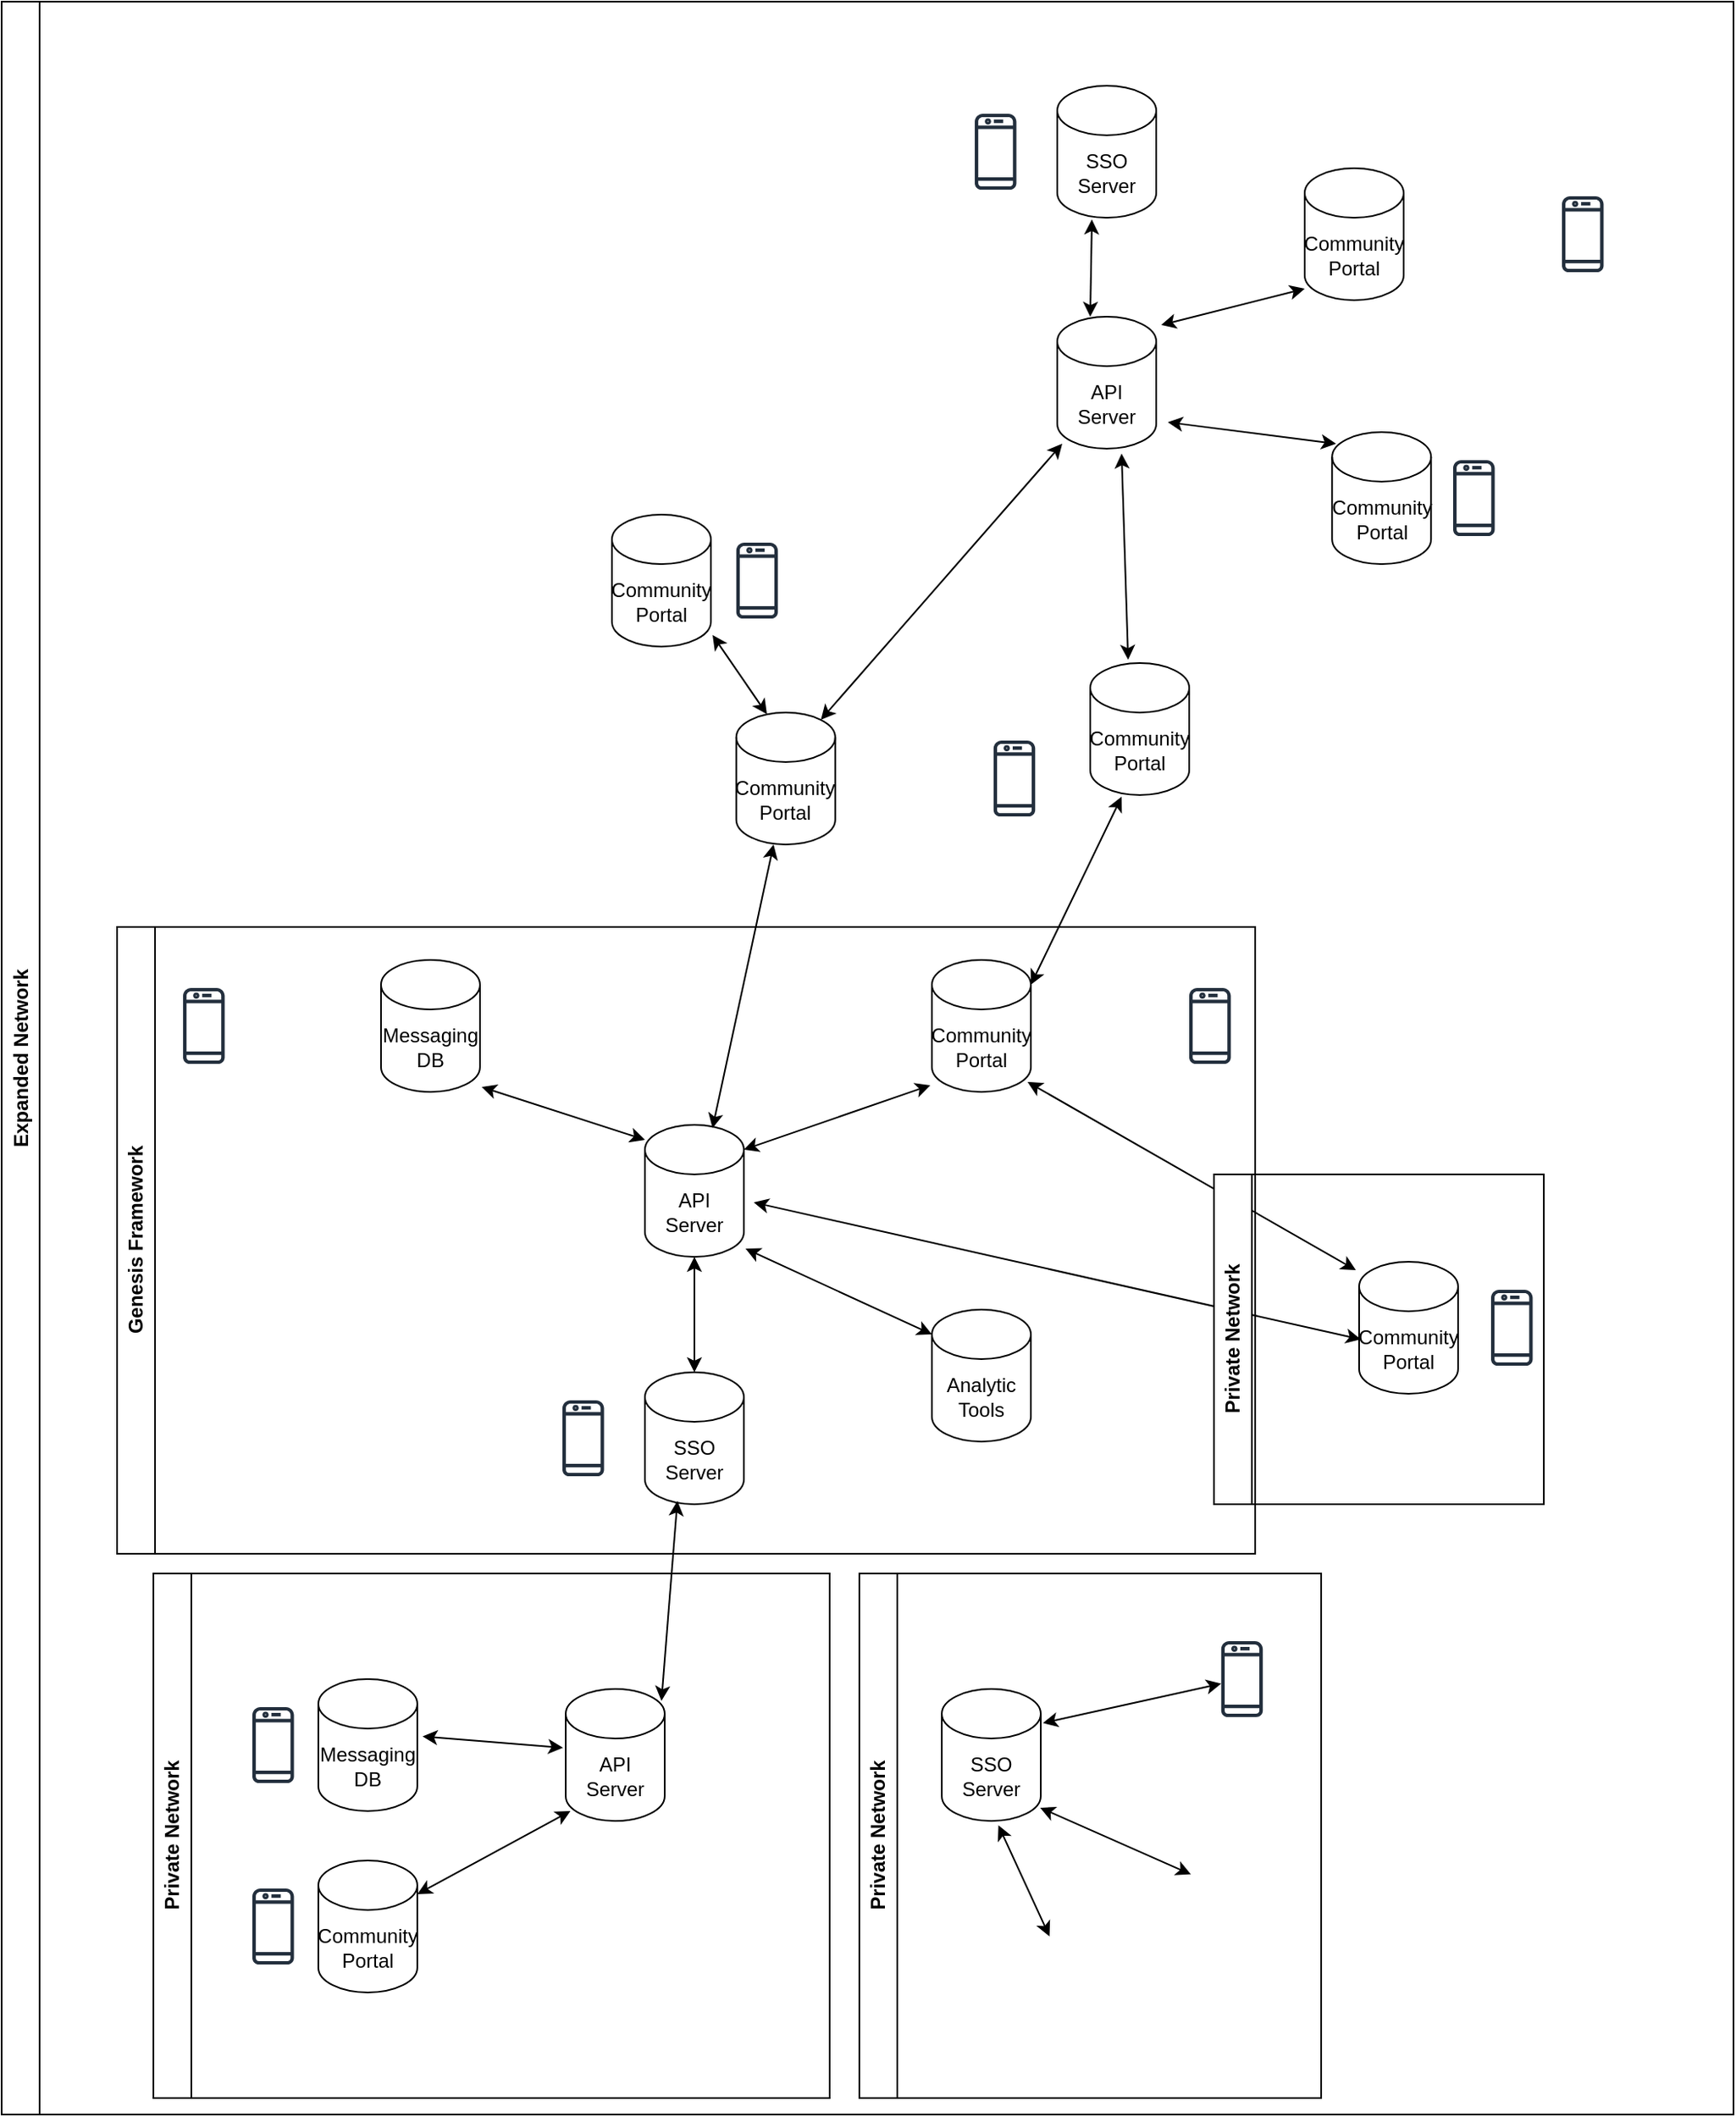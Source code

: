 <mxfile version="21.6.1" type="github">
  <diagram name="Page-1" id="wgeQyutbsQQGkMpldoMY">
    <mxGraphModel dx="3267" dy="3013" grid="1" gridSize="10" guides="1" tooltips="1" connect="1" arrows="1" fold="1" page="1" pageScale="1" pageWidth="827" pageHeight="1169" math="0" shadow="0">
      <root>
        <mxCell id="0" />
        <mxCell id="1" parent="0" />
        <mxCell id="xewjQf0Adfk6eAvZCkh6-1" value="API&lt;br&gt;Server" style="shape=cylinder3;whiteSpace=wrap;html=1;boundedLbl=1;backgroundOutline=1;size=15;" vertex="1" parent="1">
          <mxGeometry x="350" y="320" width="60" height="80" as="geometry" />
        </mxCell>
        <mxCell id="xewjQf0Adfk6eAvZCkh6-2" value="Messaging&lt;br&gt;DB" style="shape=cylinder3;whiteSpace=wrap;html=1;boundedLbl=1;backgroundOutline=1;size=15;" vertex="1" parent="1">
          <mxGeometry x="190" y="220" width="60" height="80" as="geometry" />
        </mxCell>
        <mxCell id="xewjQf0Adfk6eAvZCkh6-4" value="" style="shape=image;html=1;verticalAlign=top;verticalLabelPosition=bottom;labelBackgroundColor=#ffffff;imageAspect=0;aspect=fixed;image=https://cdn4.iconfinder.com/data/icons/computer-and-web-2/500/Dashboard-128.png" vertex="1" parent="1">
          <mxGeometry x="108" y="228" width="64" height="64" as="geometry" />
        </mxCell>
        <mxCell id="xewjQf0Adfk6eAvZCkh6-5" value="" style="sketch=0;outlineConnect=0;fontColor=#232F3E;gradientColor=none;fillColor=#232F3D;strokeColor=none;dashed=0;verticalLabelPosition=bottom;verticalAlign=top;align=center;html=1;fontSize=12;fontStyle=0;aspect=fixed;pointerEvents=1;shape=mxgraph.aws4.mobile_client;" vertex="1" parent="1">
          <mxGeometry x="70" y="236" width="25.23" height="48" as="geometry" />
        </mxCell>
        <mxCell id="xewjQf0Adfk6eAvZCkh6-6" value="" style="shape=image;html=1;verticalAlign=top;verticalLabelPosition=bottom;labelBackgroundColor=#ffffff;imageAspect=0;aspect=fixed;image=https://cdn4.iconfinder.com/data/icons/computer-and-web-2/500/Dashboard-128.png" vertex="1" parent="1">
          <mxGeometry x="606.62" y="228" width="64" height="64" as="geometry" />
        </mxCell>
        <mxCell id="xewjQf0Adfk6eAvZCkh6-7" value="Community&lt;br&gt;Portal" style="shape=cylinder3;whiteSpace=wrap;html=1;boundedLbl=1;backgroundOutline=1;size=15;" vertex="1" parent="1">
          <mxGeometry x="524" y="220" width="60" height="80" as="geometry" />
        </mxCell>
        <mxCell id="xewjQf0Adfk6eAvZCkh6-8" value="Analytic&lt;br&gt;Tools" style="shape=cylinder3;whiteSpace=wrap;html=1;boundedLbl=1;backgroundOutline=1;size=15;" vertex="1" parent="1">
          <mxGeometry x="524" y="432" width="60" height="80" as="geometry" />
        </mxCell>
        <mxCell id="xewjQf0Adfk6eAvZCkh6-9" value="" style="shape=image;html=1;verticalAlign=top;verticalLabelPosition=bottom;labelBackgroundColor=#ffffff;imageAspect=0;aspect=fixed;image=https://cdn4.iconfinder.com/data/icons/computer-and-web-2/500/Dashboard-128.png" vertex="1" parent="1">
          <mxGeometry x="606.62" y="440" width="64" height="64" as="geometry" />
        </mxCell>
        <mxCell id="xewjQf0Adfk6eAvZCkh6-11" value="" style="endArrow=classic;startArrow=classic;html=1;rounded=0;entryX=1.017;entryY=0.963;entryDx=0;entryDy=0;entryPerimeter=0;exitX=0;exitY=0.113;exitDx=0;exitDy=0;exitPerimeter=0;" edge="1" parent="1" source="xewjQf0Adfk6eAvZCkh6-1" target="xewjQf0Adfk6eAvZCkh6-2">
          <mxGeometry width="50" height="50" relative="1" as="geometry">
            <mxPoint x="400" y="470" as="sourcePoint" />
            <mxPoint x="280" y="400" as="targetPoint" />
          </mxGeometry>
        </mxCell>
        <mxCell id="xewjQf0Adfk6eAvZCkh6-12" value="" style="endArrow=classic;startArrow=classic;html=1;rounded=0;entryX=1;entryY=0;entryDx=0;entryDy=15;entryPerimeter=0;exitX=-0.017;exitY=0.95;exitDx=0;exitDy=0;exitPerimeter=0;" edge="1" parent="1" source="xewjQf0Adfk6eAvZCkh6-7" target="xewjQf0Adfk6eAvZCkh6-1">
          <mxGeometry width="50" height="50" relative="1" as="geometry">
            <mxPoint x="510" y="310" as="sourcePoint" />
            <mxPoint x="450" y="350" as="targetPoint" />
          </mxGeometry>
        </mxCell>
        <mxCell id="xewjQf0Adfk6eAvZCkh6-13" value="" style="sketch=0;outlineConnect=0;fontColor=#232F3E;gradientColor=none;fillColor=#232F3D;strokeColor=none;dashed=0;verticalLabelPosition=bottom;verticalAlign=top;align=center;html=1;fontSize=12;fontStyle=0;aspect=fixed;pointerEvents=1;shape=mxgraph.aws4.mobile_client;" vertex="1" parent="1">
          <mxGeometry x="300" y="486" width="25.23" height="48" as="geometry" />
        </mxCell>
        <mxCell id="xewjQf0Adfk6eAvZCkh6-14" value="SSO&lt;br&gt;Server" style="shape=cylinder3;whiteSpace=wrap;html=1;boundedLbl=1;backgroundOutline=1;size=15;" vertex="1" parent="1">
          <mxGeometry x="350" y="470" width="60" height="80" as="geometry" />
        </mxCell>
        <mxCell id="xewjQf0Adfk6eAvZCkh6-15" value="" style="endArrow=classic;startArrow=classic;html=1;rounded=0;exitX=0.5;exitY=0;exitDx=0;exitDy=0;exitPerimeter=0;entryX=0.5;entryY=1;entryDx=0;entryDy=0;entryPerimeter=0;" edge="1" parent="1" source="xewjQf0Adfk6eAvZCkh6-14" target="xewjQf0Adfk6eAvZCkh6-1">
          <mxGeometry width="50" height="50" relative="1" as="geometry">
            <mxPoint x="400" y="470" as="sourcePoint" />
            <mxPoint x="450" y="420" as="targetPoint" />
          </mxGeometry>
        </mxCell>
        <mxCell id="xewjQf0Adfk6eAvZCkh6-16" value="" style="endArrow=classic;startArrow=classic;html=1;rounded=0;entryX=0;entryY=0;entryDx=0;entryDy=15;entryPerimeter=0;exitX=1.017;exitY=0.938;exitDx=0;exitDy=0;exitPerimeter=0;" edge="1" parent="1" source="xewjQf0Adfk6eAvZCkh6-1" target="xewjQf0Adfk6eAvZCkh6-8">
          <mxGeometry width="50" height="50" relative="1" as="geometry">
            <mxPoint x="450" y="390" as="sourcePoint" />
            <mxPoint x="450" y="420" as="targetPoint" />
          </mxGeometry>
        </mxCell>
        <mxCell id="xewjQf0Adfk6eAvZCkh6-17" value="" style="shape=image;html=1;verticalAlign=top;verticalLabelPosition=bottom;labelBackgroundColor=#ffffff;imageAspect=0;aspect=fixed;image=https://cdn4.iconfinder.com/data/icons/computer-and-web-2/500/Dashboard-128.png" vertex="1" parent="1">
          <mxGeometry x="270" y="328" width="64" height="64" as="geometry" />
        </mxCell>
        <mxCell id="xewjQf0Adfk6eAvZCkh6-18" value="" style="sketch=0;outlineConnect=0;fontColor=#232F3E;gradientColor=none;fillColor=#232F3D;strokeColor=none;dashed=0;verticalLabelPosition=bottom;verticalAlign=top;align=center;html=1;fontSize=12;fontStyle=0;aspect=fixed;pointerEvents=1;shape=mxgraph.aws4.mobile_client;" vertex="1" parent="1">
          <mxGeometry x="680" y="236" width="25.23" height="48" as="geometry" />
        </mxCell>
        <mxCell id="xewjQf0Adfk6eAvZCkh6-19" value="" style="shape=image;html=1;verticalAlign=top;verticalLabelPosition=bottom;labelBackgroundColor=#ffffff;imageAspect=0;aspect=fixed;image=https://cdn4.iconfinder.com/data/icons/computer-and-web-2/500/Dashboard-128.png" vertex="1" parent="1">
          <mxGeometry x="488.01" y="78" width="64" height="64" as="geometry" />
        </mxCell>
        <mxCell id="xewjQf0Adfk6eAvZCkh6-20" value="Community&lt;br&gt;Portal" style="shape=cylinder3;whiteSpace=wrap;html=1;boundedLbl=1;backgroundOutline=1;size=15;" vertex="1" parent="1">
          <mxGeometry x="405.39" y="70" width="60" height="80" as="geometry" />
        </mxCell>
        <mxCell id="xewjQf0Adfk6eAvZCkh6-21" value="" style="sketch=0;outlineConnect=0;fontColor=#232F3E;gradientColor=none;fillColor=#232F3D;strokeColor=none;dashed=0;verticalLabelPosition=bottom;verticalAlign=top;align=center;html=1;fontSize=12;fontStyle=0;aspect=fixed;pointerEvents=1;shape=mxgraph.aws4.mobile_client;" vertex="1" parent="1">
          <mxGeometry x="561.39" y="86" width="25.23" height="48" as="geometry" />
        </mxCell>
        <mxCell id="xewjQf0Adfk6eAvZCkh6-22" value="" style="shape=image;html=1;verticalAlign=top;verticalLabelPosition=bottom;labelBackgroundColor=#ffffff;imageAspect=0;aspect=fixed;image=https://cdn4.iconfinder.com/data/icons/computer-and-web-2/500/Dashboard-128.png" vertex="1" parent="1">
          <mxGeometry x="702.62" y="48" width="64" height="64" as="geometry" />
        </mxCell>
        <mxCell id="xewjQf0Adfk6eAvZCkh6-23" value="Community&lt;br&gt;Portal" style="shape=cylinder3;whiteSpace=wrap;html=1;boundedLbl=1;backgroundOutline=1;size=15;" vertex="1" parent="1">
          <mxGeometry x="620" y="40" width="60" height="80" as="geometry" />
        </mxCell>
        <mxCell id="xewjQf0Adfk6eAvZCkh6-26" value="Community&lt;br&gt;Portal" style="shape=cylinder3;whiteSpace=wrap;html=1;boundedLbl=1;backgroundOutline=1;size=15;" vertex="1" parent="1">
          <mxGeometry x="783" y="403" width="60" height="80" as="geometry" />
        </mxCell>
        <mxCell id="xewjQf0Adfk6eAvZCkh6-27" value="" style="sketch=0;outlineConnect=0;fontColor=#232F3E;gradientColor=none;fillColor=#232F3D;strokeColor=none;dashed=0;verticalLabelPosition=bottom;verticalAlign=top;align=center;html=1;fontSize=12;fontStyle=0;aspect=fixed;pointerEvents=1;shape=mxgraph.aws4.mobile_client;" vertex="1" parent="1">
          <mxGeometry x="863" y="419" width="25.23" height="48" as="geometry" />
        </mxCell>
        <mxCell id="xewjQf0Adfk6eAvZCkh6-29" value="Community&lt;br&gt;Portal" style="shape=cylinder3;whiteSpace=wrap;html=1;boundedLbl=1;backgroundOutline=1;size=15;" vertex="1" parent="1">
          <mxGeometry x="330" y="-50" width="60" height="80" as="geometry" />
        </mxCell>
        <mxCell id="xewjQf0Adfk6eAvZCkh6-30" value="" style="sketch=0;outlineConnect=0;fontColor=#232F3E;gradientColor=none;fillColor=#232F3D;strokeColor=none;dashed=0;verticalLabelPosition=bottom;verticalAlign=top;align=center;html=1;fontSize=12;fontStyle=0;aspect=fixed;pointerEvents=1;shape=mxgraph.aws4.mobile_client;" vertex="1" parent="1">
          <mxGeometry x="405.39" y="-34" width="25.23" height="48" as="geometry" />
        </mxCell>
        <mxCell id="xewjQf0Adfk6eAvZCkh6-31" value="" style="endArrow=classic;startArrow=classic;html=1;rounded=0;entryX=0.377;entryY=1;entryDx=0;entryDy=0;entryPerimeter=0;exitX=0.683;exitY=0.025;exitDx=0;exitDy=0;exitPerimeter=0;" edge="1" parent="1" source="xewjQf0Adfk6eAvZCkh6-1" target="xewjQf0Adfk6eAvZCkh6-20">
          <mxGeometry width="50" height="50" relative="1" as="geometry">
            <mxPoint x="362.62" y="230" as="sourcePoint" />
            <mxPoint x="412.62" y="180" as="targetPoint" />
          </mxGeometry>
        </mxCell>
        <mxCell id="xewjQf0Adfk6eAvZCkh6-32" value="" style="endArrow=classic;startArrow=classic;html=1;rounded=0;entryX=1.017;entryY=0.913;entryDx=0;entryDy=0;entryPerimeter=0;exitX=0.31;exitY=0.013;exitDx=0;exitDy=0;exitPerimeter=0;" edge="1" parent="1" source="xewjQf0Adfk6eAvZCkh6-20" target="xewjQf0Adfk6eAvZCkh6-29">
          <mxGeometry width="50" height="50" relative="1" as="geometry">
            <mxPoint x="314" y="104" as="sourcePoint" />
            <mxPoint x="364" y="54" as="targetPoint" />
          </mxGeometry>
        </mxCell>
        <mxCell id="xewjQf0Adfk6eAvZCkh6-33" value="" style="endArrow=classic;startArrow=classic;html=1;rounded=0;entryX=0.317;entryY=1.013;entryDx=0;entryDy=0;entryPerimeter=0;exitX=1;exitY=0;exitDx=0;exitDy=15;exitPerimeter=0;" edge="1" parent="1" source="xewjQf0Adfk6eAvZCkh6-7" target="xewjQf0Adfk6eAvZCkh6-23">
          <mxGeometry width="50" height="50" relative="1" as="geometry">
            <mxPoint x="570" y="184" as="sourcePoint" />
            <mxPoint x="620" y="134" as="targetPoint" />
          </mxGeometry>
        </mxCell>
        <mxCell id="xewjQf0Adfk6eAvZCkh6-34" value="" style="endArrow=classic;startArrow=classic;html=1;rounded=0;exitX=1.1;exitY=0.588;exitDx=0;exitDy=0;exitPerimeter=0;entryX=0.017;entryY=0.588;entryDx=0;entryDy=0;entryPerimeter=0;" edge="1" parent="1" source="xewjQf0Adfk6eAvZCkh6-1" target="xewjQf0Adfk6eAvZCkh6-26">
          <mxGeometry width="50" height="50" relative="1" as="geometry">
            <mxPoint x="400" y="310" as="sourcePoint" />
            <mxPoint x="610" y="360" as="targetPoint" />
          </mxGeometry>
        </mxCell>
        <mxCell id="xewjQf0Adfk6eAvZCkh6-35" value="" style="endArrow=classic;startArrow=classic;html=1;rounded=0;entryX=-0.033;entryY=0.063;entryDx=0;entryDy=0;entryPerimeter=0;exitX=0.967;exitY=0.925;exitDx=0;exitDy=0;exitPerimeter=0;" edge="1" parent="1" source="xewjQf0Adfk6eAvZCkh6-7" target="xewjQf0Adfk6eAvZCkh6-26">
          <mxGeometry width="50" height="50" relative="1" as="geometry">
            <mxPoint x="440" y="278" as="sourcePoint" />
            <mxPoint x="490" y="228" as="targetPoint" />
          </mxGeometry>
        </mxCell>
        <mxCell id="xewjQf0Adfk6eAvZCkh6-36" value="API&lt;br&gt;Server" style="shape=cylinder3;whiteSpace=wrap;html=1;boundedLbl=1;backgroundOutline=1;size=15;" vertex="1" parent="1">
          <mxGeometry x="600" y="-170" width="60" height="80" as="geometry" />
        </mxCell>
        <mxCell id="xewjQf0Adfk6eAvZCkh6-37" value="" style="shape=image;html=1;verticalAlign=top;verticalLabelPosition=bottom;labelBackgroundColor=#ffffff;imageAspect=0;aspect=fixed;image=https://cdn4.iconfinder.com/data/icons/computer-and-web-2/500/Dashboard-128.png" vertex="1" parent="1">
          <mxGeometry x="520" y="-162" width="64" height="64" as="geometry" />
        </mxCell>
        <mxCell id="xewjQf0Adfk6eAvZCkh6-38" value="" style="endArrow=classic;startArrow=classic;html=1;rounded=0;entryX=0.05;entryY=0.963;entryDx=0;entryDy=0;entryPerimeter=0;exitX=0.855;exitY=0;exitDx=0;exitDy=4.35;exitPerimeter=0;" edge="1" parent="1" source="xewjQf0Adfk6eAvZCkh6-20" target="xewjQf0Adfk6eAvZCkh6-36">
          <mxGeometry width="50" height="50" relative="1" as="geometry">
            <mxPoint x="502.01" y="10" as="sourcePoint" />
            <mxPoint x="552.01" y="-40" as="targetPoint" />
          </mxGeometry>
        </mxCell>
        <mxCell id="xewjQf0Adfk6eAvZCkh6-39" value="" style="endArrow=classic;startArrow=classic;html=1;rounded=0;entryX=0.65;entryY=1.038;entryDx=0;entryDy=0;entryPerimeter=0;exitX=0.383;exitY=-0.025;exitDx=0;exitDy=0;exitPerimeter=0;" edge="1" parent="1" source="xewjQf0Adfk6eAvZCkh6-23" target="xewjQf0Adfk6eAvZCkh6-36">
          <mxGeometry width="50" height="50" relative="1" as="geometry">
            <mxPoint x="625" y="30" as="sourcePoint" />
            <mxPoint x="675" y="-20" as="targetPoint" />
          </mxGeometry>
        </mxCell>
        <mxCell id="xewjQf0Adfk6eAvZCkh6-40" value="" style="shape=image;html=1;verticalAlign=top;verticalLabelPosition=bottom;labelBackgroundColor=#ffffff;imageAspect=0;aspect=fixed;image=https://cdn4.iconfinder.com/data/icons/computer-and-web-2/500/Dashboard-128.png" vertex="1" parent="1">
          <mxGeometry x="832.62" y="-252" width="64" height="64" as="geometry" />
        </mxCell>
        <mxCell id="xewjQf0Adfk6eAvZCkh6-41" value="Community&lt;br&gt;Portal" style="shape=cylinder3;whiteSpace=wrap;html=1;boundedLbl=1;backgroundOutline=1;size=15;" vertex="1" parent="1">
          <mxGeometry x="750" y="-260" width="60" height="80" as="geometry" />
        </mxCell>
        <mxCell id="xewjQf0Adfk6eAvZCkh6-42" value="" style="sketch=0;outlineConnect=0;fontColor=#232F3E;gradientColor=none;fillColor=#232F3D;strokeColor=none;dashed=0;verticalLabelPosition=bottom;verticalAlign=top;align=center;html=1;fontSize=12;fontStyle=0;aspect=fixed;pointerEvents=1;shape=mxgraph.aws4.mobile_client;" vertex="1" parent="1">
          <mxGeometry x="906" y="-244" width="25.23" height="48" as="geometry" />
        </mxCell>
        <mxCell id="xewjQf0Adfk6eAvZCkh6-44" value="Community&lt;br&gt;Portal" style="shape=cylinder3;whiteSpace=wrap;html=1;boundedLbl=1;backgroundOutline=1;size=15;" vertex="1" parent="1">
          <mxGeometry x="766.62" y="-100" width="60" height="80" as="geometry" />
        </mxCell>
        <mxCell id="xewjQf0Adfk6eAvZCkh6-45" value="" style="sketch=0;outlineConnect=0;fontColor=#232F3E;gradientColor=none;fillColor=#232F3D;strokeColor=none;dashed=0;verticalLabelPosition=bottom;verticalAlign=top;align=center;html=1;fontSize=12;fontStyle=0;aspect=fixed;pointerEvents=1;shape=mxgraph.aws4.mobile_client;" vertex="1" parent="1">
          <mxGeometry x="840" y="-84" width="25.23" height="48" as="geometry" />
        </mxCell>
        <mxCell id="xewjQf0Adfk6eAvZCkh6-46" value="" style="endArrow=classic;startArrow=classic;html=1;rounded=0;exitX=1.05;exitY=0.063;exitDx=0;exitDy=0;exitPerimeter=0;entryX=0;entryY=0.913;entryDx=0;entryDy=0;entryPerimeter=0;" edge="1" parent="1" source="xewjQf0Adfk6eAvZCkh6-36" target="xewjQf0Adfk6eAvZCkh6-41">
          <mxGeometry width="50" height="50" relative="1" as="geometry">
            <mxPoint x="685.23" y="-130" as="sourcePoint" />
            <mxPoint x="735.23" y="-180" as="targetPoint" />
          </mxGeometry>
        </mxCell>
        <mxCell id="xewjQf0Adfk6eAvZCkh6-47" value="" style="endArrow=classic;startArrow=classic;html=1;rounded=0;entryX=0.04;entryY=0.088;entryDx=0;entryDy=0;entryPerimeter=0;exitX=1.117;exitY=0.8;exitDx=0;exitDy=0;exitPerimeter=0;" edge="1" parent="1" source="xewjQf0Adfk6eAvZCkh6-36" target="xewjQf0Adfk6eAvZCkh6-44">
          <mxGeometry width="50" height="50" relative="1" as="geometry">
            <mxPoint x="700" y="-70" as="sourcePoint" />
            <mxPoint x="750" y="-120" as="targetPoint" />
          </mxGeometry>
        </mxCell>
        <mxCell id="xewjQf0Adfk6eAvZCkh6-49" value="" style="sketch=0;outlineConnect=0;fontColor=#232F3E;gradientColor=none;fillColor=#232F3D;strokeColor=none;dashed=0;verticalLabelPosition=bottom;verticalAlign=top;align=center;html=1;fontSize=12;fontStyle=0;aspect=fixed;pointerEvents=1;shape=mxgraph.aws4.mobile_client;" vertex="1" parent="1">
          <mxGeometry x="550" y="-294" width="25.23" height="48" as="geometry" />
        </mxCell>
        <mxCell id="xewjQf0Adfk6eAvZCkh6-50" value="SSO&lt;br&gt;Server" style="shape=cylinder3;whiteSpace=wrap;html=1;boundedLbl=1;backgroundOutline=1;size=15;" vertex="1" parent="1">
          <mxGeometry x="600" y="-310" width="60" height="80" as="geometry" />
        </mxCell>
        <mxCell id="xewjQf0Adfk6eAvZCkh6-51" value="" style="endArrow=classic;startArrow=classic;html=1;rounded=0;entryX=0.35;entryY=1.013;entryDx=0;entryDy=0;entryPerimeter=0;exitX=0.333;exitY=0;exitDx=0;exitDy=0;exitPerimeter=0;" edge="1" parent="1" source="xewjQf0Adfk6eAvZCkh6-36" target="xewjQf0Adfk6eAvZCkh6-50">
          <mxGeometry width="50" height="50" relative="1" as="geometry">
            <mxPoint x="570" y="-170" as="sourcePoint" />
            <mxPoint x="620" y="-220" as="targetPoint" />
          </mxGeometry>
        </mxCell>
        <mxCell id="xewjQf0Adfk6eAvZCkh6-52" value="Expanded Network" style="swimlane;horizontal=0;whiteSpace=wrap;html=1;" vertex="1" parent="1">
          <mxGeometry x="-40" y="-361" width="1050" height="1281" as="geometry" />
        </mxCell>
        <mxCell id="xewjQf0Adfk6eAvZCkh6-53" value="Private Network" style="swimlane;horizontal=0;whiteSpace=wrap;html=1;" vertex="1" parent="xewjQf0Adfk6eAvZCkh6-52">
          <mxGeometry x="735" y="711" width="200" height="200" as="geometry" />
        </mxCell>
        <mxCell id="xewjQf0Adfk6eAvZCkh6-56" value="Private Network" style="swimlane;horizontal=0;whiteSpace=wrap;html=1;" vertex="1" parent="xewjQf0Adfk6eAvZCkh6-52">
          <mxGeometry x="92" y="953" width="410" height="318" as="geometry" />
        </mxCell>
        <mxCell id="xewjQf0Adfk6eAvZCkh6-54" value="Community&lt;br&gt;Portal" style="shape=cylinder3;whiteSpace=wrap;html=1;boundedLbl=1;backgroundOutline=1;size=15;" vertex="1" parent="xewjQf0Adfk6eAvZCkh6-56">
          <mxGeometry x="100" y="174" width="60" height="80" as="geometry" />
        </mxCell>
        <mxCell id="xewjQf0Adfk6eAvZCkh6-55" value="" style="sketch=0;outlineConnect=0;fontColor=#232F3E;gradientColor=none;fillColor=#232F3D;strokeColor=none;dashed=0;verticalLabelPosition=bottom;verticalAlign=top;align=center;html=1;fontSize=12;fontStyle=0;aspect=fixed;pointerEvents=1;shape=mxgraph.aws4.mobile_client;" vertex="1" parent="xewjQf0Adfk6eAvZCkh6-56">
          <mxGeometry x="60" y="80" width="25.23" height="48" as="geometry" />
        </mxCell>
        <mxCell id="xewjQf0Adfk6eAvZCkh6-57" value="API&lt;br&gt;Server" style="shape=cylinder3;whiteSpace=wrap;html=1;boundedLbl=1;backgroundOutline=1;size=15;" vertex="1" parent="xewjQf0Adfk6eAvZCkh6-56">
          <mxGeometry x="250" y="70" width="60" height="80" as="geometry" />
        </mxCell>
        <mxCell id="xewjQf0Adfk6eAvZCkh6-65" value="" style="shape=image;html=1;verticalAlign=top;verticalLabelPosition=bottom;labelBackgroundColor=#ffffff;imageAspect=0;aspect=fixed;image=https://cdn4.iconfinder.com/data/icons/computer-and-web-2/500/Dashboard-128.png" vertex="1" parent="xewjQf0Adfk6eAvZCkh6-56">
          <mxGeometry x="330" y="80" width="64" height="64" as="geometry" />
        </mxCell>
        <mxCell id="xewjQf0Adfk6eAvZCkh6-58" value="Messaging&lt;br&gt;DB" style="shape=cylinder3;whiteSpace=wrap;html=1;boundedLbl=1;backgroundOutline=1;size=15;" vertex="1" parent="xewjQf0Adfk6eAvZCkh6-56">
          <mxGeometry x="100" y="64" width="60" height="80" as="geometry" />
        </mxCell>
        <mxCell id="xewjQf0Adfk6eAvZCkh6-61" value="" style="endArrow=classic;startArrow=classic;html=1;rounded=0;entryX=1.053;entryY=0.435;entryDx=0;entryDy=0;entryPerimeter=0;exitX=-0.027;exitY=0.445;exitDx=0;exitDy=0;exitPerimeter=0;" edge="1" parent="xewjQf0Adfk6eAvZCkh6-56" source="xewjQf0Adfk6eAvZCkh6-57" target="xewjQf0Adfk6eAvZCkh6-58">
          <mxGeometry width="50" height="50" relative="1" as="geometry">
            <mxPoint x="660" y="424" as="sourcePoint" />
            <mxPoint x="540" y="354" as="targetPoint" />
          </mxGeometry>
        </mxCell>
        <mxCell id="xewjQf0Adfk6eAvZCkh6-64" value="" style="endArrow=classic;startArrow=classic;html=1;rounded=0;exitX=1;exitY=0.255;exitDx=0;exitDy=0;exitPerimeter=0;entryX=0.047;entryY=0.925;entryDx=0;entryDy=0;entryPerimeter=0;" edge="1" parent="xewjQf0Adfk6eAvZCkh6-56" source="xewjQf0Adfk6eAvZCkh6-54" target="xewjQf0Adfk6eAvZCkh6-57">
          <mxGeometry width="50" height="50" relative="1" as="geometry">
            <mxPoint x="660" y="382" as="sourcePoint" />
            <mxPoint x="710" y="332" as="targetPoint" />
          </mxGeometry>
        </mxCell>
        <mxCell id="xewjQf0Adfk6eAvZCkh6-60" value="" style="sketch=0;outlineConnect=0;fontColor=#232F3E;gradientColor=none;fillColor=#232F3D;strokeColor=none;dashed=0;verticalLabelPosition=bottom;verticalAlign=top;align=center;html=1;fontSize=12;fontStyle=0;aspect=fixed;pointerEvents=1;shape=mxgraph.aws4.mobile_client;" vertex="1" parent="xewjQf0Adfk6eAvZCkh6-56">
          <mxGeometry x="60" y="190" width="25.23" height="48" as="geometry" />
        </mxCell>
        <mxCell id="xewjQf0Adfk6eAvZCkh6-67" value="Private Network" style="swimlane;horizontal=0;whiteSpace=wrap;html=1;" vertex="1" parent="xewjQf0Adfk6eAvZCkh6-52">
          <mxGeometry x="520" y="953" width="280" height="318" as="geometry" />
        </mxCell>
        <mxCell id="xewjQf0Adfk6eAvZCkh6-62" value="" style="sketch=0;outlineConnect=0;fontColor=#232F3E;gradientColor=none;fillColor=#232F3D;strokeColor=none;dashed=0;verticalLabelPosition=bottom;verticalAlign=top;align=center;html=1;fontSize=12;fontStyle=0;aspect=fixed;pointerEvents=1;shape=mxgraph.aws4.mobile_client;" vertex="1" parent="xewjQf0Adfk6eAvZCkh6-67">
          <mxGeometry x="219.39" y="40" width="25.23" height="48" as="geometry" />
        </mxCell>
        <mxCell id="xewjQf0Adfk6eAvZCkh6-63" value="SSO&lt;br&gt;Server" style="shape=cylinder3;whiteSpace=wrap;html=1;boundedLbl=1;backgroundOutline=1;size=15;" vertex="1" parent="xewjQf0Adfk6eAvZCkh6-67">
          <mxGeometry x="50" y="70" width="60" height="80" as="geometry" />
        </mxCell>
        <mxCell id="xewjQf0Adfk6eAvZCkh6-59" value="" style="shape=image;html=1;verticalAlign=top;verticalLabelPosition=bottom;labelBackgroundColor=#ffffff;imageAspect=0;aspect=fixed;image=https://cdn4.iconfinder.com/data/icons/computer-and-web-2/500/Dashboard-128.png" vertex="1" parent="xewjQf0Adfk6eAvZCkh6-67">
          <mxGeometry x="98" y="220" width="64" height="64" as="geometry" />
        </mxCell>
        <mxCell id="xewjQf0Adfk6eAvZCkh6-68" value="" style="endArrow=classic;startArrow=classic;html=1;rounded=0;entryX=0.572;entryY=1.033;entryDx=0;entryDy=0;entryPerimeter=0;" edge="1" parent="xewjQf0Adfk6eAvZCkh6-67" source="xewjQf0Adfk6eAvZCkh6-59" target="xewjQf0Adfk6eAvZCkh6-63">
          <mxGeometry width="50" height="50" relative="1" as="geometry">
            <mxPoint x="130" y="210" as="sourcePoint" />
            <mxPoint x="90" y="160" as="targetPoint" />
          </mxGeometry>
        </mxCell>
        <mxCell id="xewjQf0Adfk6eAvZCkh6-69" value="" style="shape=image;html=1;verticalAlign=top;verticalLabelPosition=bottom;labelBackgroundColor=#ffffff;imageAspect=0;aspect=fixed;image=https://cdn4.iconfinder.com/data/icons/computer-and-web-2/500/Dashboard-128.png" vertex="1" parent="xewjQf0Adfk6eAvZCkh6-67">
          <mxGeometry x="200" y="170" width="64" height="64" as="geometry" />
        </mxCell>
        <mxCell id="xewjQf0Adfk6eAvZCkh6-70" value="" style="endArrow=classic;startArrow=classic;html=1;rounded=0;exitX=1.022;exitY=0.258;exitDx=0;exitDy=0;exitPerimeter=0;" edge="1" parent="xewjQf0Adfk6eAvZCkh6-67" source="xewjQf0Adfk6eAvZCkh6-63" target="xewjQf0Adfk6eAvZCkh6-62">
          <mxGeometry width="50" height="50" relative="1" as="geometry">
            <mxPoint x="30" y="140" as="sourcePoint" />
            <mxPoint x="80" y="90" as="targetPoint" />
          </mxGeometry>
        </mxCell>
        <mxCell id="xewjQf0Adfk6eAvZCkh6-71" value="" style="endArrow=classic;startArrow=classic;html=1;rounded=0;entryX=0.016;entryY=0.193;entryDx=0;entryDy=0;entryPerimeter=0;exitX=0.994;exitY=0.9;exitDx=0;exitDy=0;exitPerimeter=0;" edge="1" parent="xewjQf0Adfk6eAvZCkh6-67" source="xewjQf0Adfk6eAvZCkh6-63" target="xewjQf0Adfk6eAvZCkh6-69">
          <mxGeometry width="50" height="50" relative="1" as="geometry">
            <mxPoint x="30" y="140" as="sourcePoint" />
            <mxPoint x="80" y="90" as="targetPoint" />
          </mxGeometry>
        </mxCell>
        <mxCell id="xewjQf0Adfk6eAvZCkh6-48" value="Genesis Framework" style="swimlane;horizontal=0;whiteSpace=wrap;html=1;" vertex="1" parent="1">
          <mxGeometry x="30" y="200" width="690" height="380" as="geometry" />
        </mxCell>
        <mxCell id="xewjQf0Adfk6eAvZCkh6-66" value="" style="endArrow=classic;startArrow=classic;html=1;rounded=0;entryX=0.967;entryY=0.09;entryDx=0;entryDy=0;entryPerimeter=0;exitX=0.328;exitY=0.975;exitDx=0;exitDy=0;exitPerimeter=0;" edge="1" parent="1" source="xewjQf0Adfk6eAvZCkh6-14" target="xewjQf0Adfk6eAvZCkh6-57">
          <mxGeometry width="50" height="50" relative="1" as="geometry">
            <mxPoint x="370" y="570" as="sourcePoint" />
            <mxPoint x="350" y="690" as="targetPoint" />
          </mxGeometry>
        </mxCell>
      </root>
    </mxGraphModel>
  </diagram>
</mxfile>
